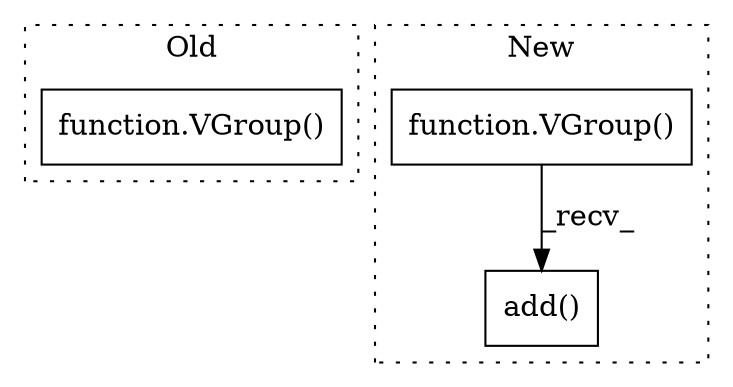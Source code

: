 digraph G {
subgraph cluster0 {
1 [label="function.VGroup()" a="75" s="815,867" l="20,10" shape="box"];
label = "Old";
style="dotted";
}
subgraph cluster1 {
2 [label="function.VGroup()" a="75" s="1459" l="8" shape="box"];
3 [label="add()" a="75" s="1971,1991" l="13,1" shape="box"];
label = "New";
style="dotted";
}
2 -> 3 [label="_recv_"];
}